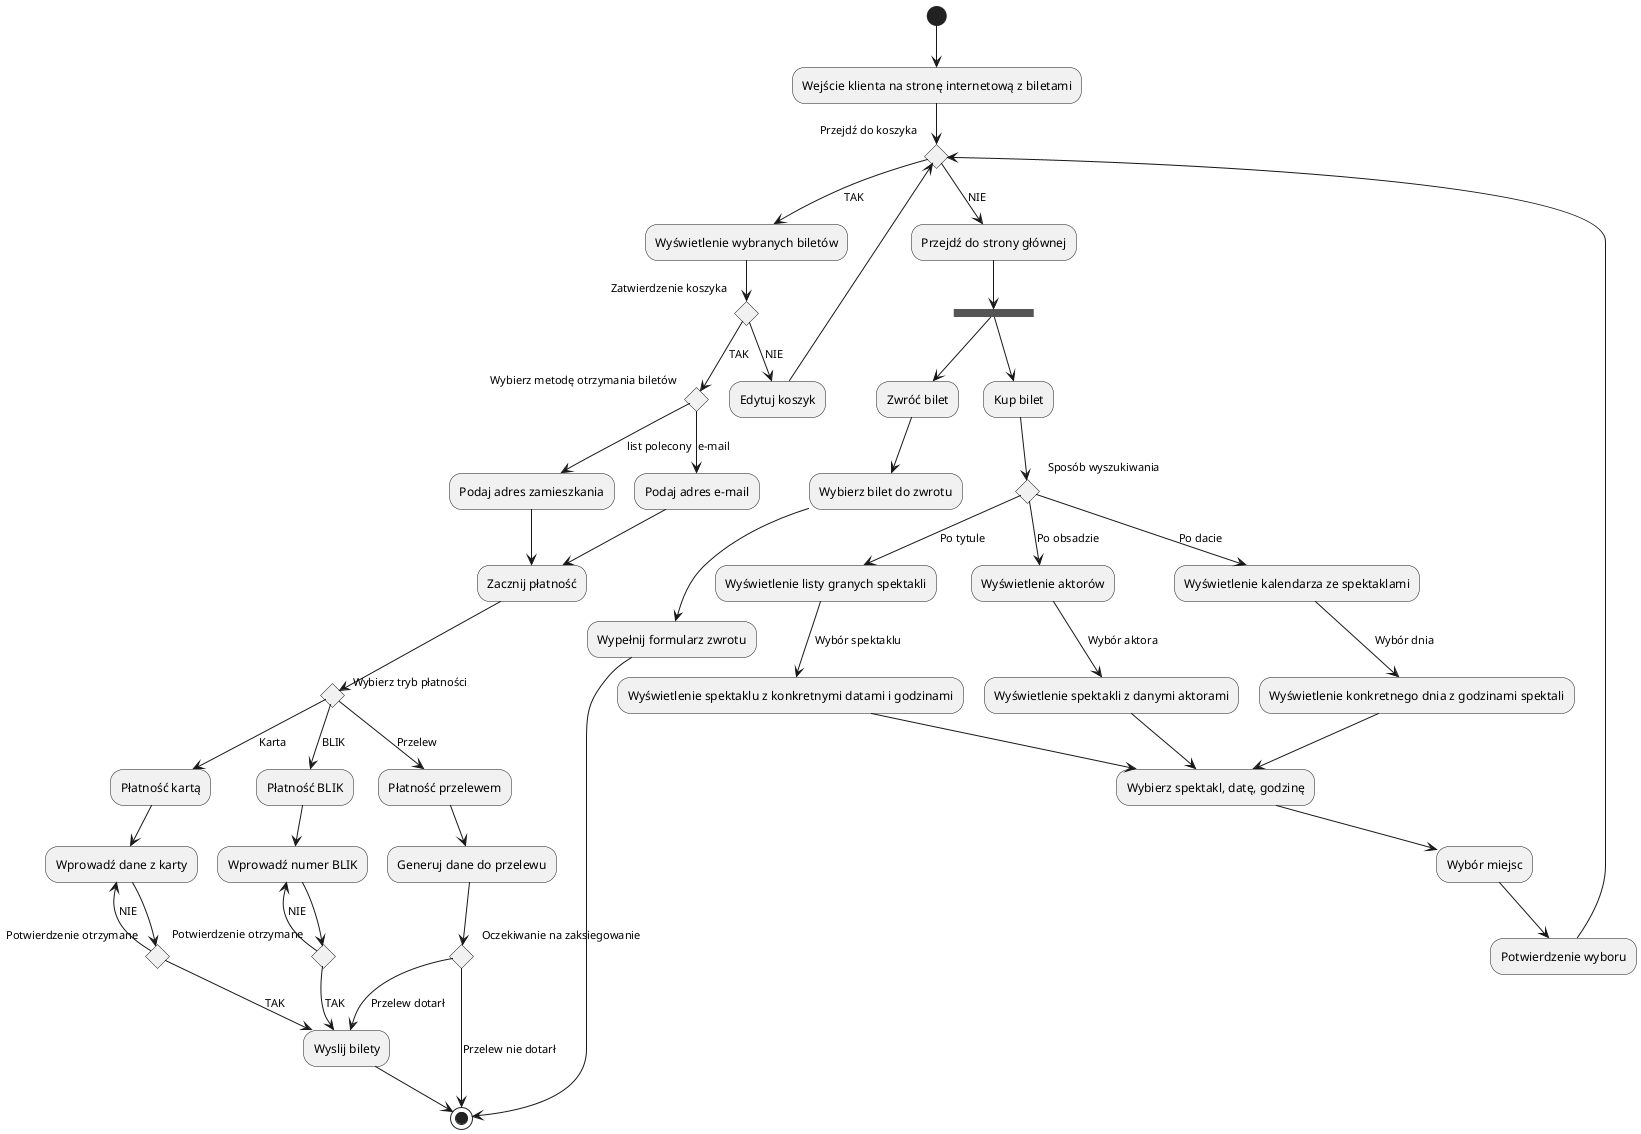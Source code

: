 @startuml ActivityDiagram

(*) --> "Wejście klienta na stronę internetową z biletami"
if "Przejdź do koszyka" as if1 then 
  --> [TAK] "Wyświetlenie wybranych biletów"
  --> if "Zatwierdzenie koszyka" as if2 then
    --> [TAK] if "Wybierz metodę otrzymania biletów" as if5 then
      --> [e-mail] "Podaj adres e-mail"
      --> "Zacznij płatność"
    else
      --> [list polecony] "Podaj adres zamieszkania"
      --> "Zacznij płatność"
    endif
    --> if "Wybierz tryb płatności" as if3 then
      --> [Karta] "Płatność kartą"
      --> "Wprowadź dane z karty"
      --> if "Potwierdzenie otrzymane" as if8 then
        --> [TAK] "Wyslij bilety"
        else
        --> [NIE] "Wprowadź dane z karty"
      endif
      else 
      --> [Przelew] "Płatność przelewem"
      --> "Generuj dane do przelewu"
      --> if "Oczekiwanie na zaksiegowanie" as if7 then
        --> [Przelew dotarł] "Wyslij bilety"
      else
        --> [Przelew nie dotarł] (*)
      endif
      else
      --> [BLIK] "Płatność BLIK"
      --> "Wprowadź numer BLIK"
      
      --> if "Potwierdzenie otrzymane" as if4 then
        --> [TAK] "Wyslij bilety"
        --> (*)
        else
        --> [NIE] "Wprowadź numer BLIK"
      endif
    endif
  
  else 
    --> [NIE] "Edytuj koszyk"
    --> if1
  endif
  


else 
  --> [NIE] "Przejdź do strony głównej"
  --> === B1 ===
  === B1 === --> "Kup bilet"
  --> if "Sposób wyszukiwania" as if6 then 
    --> [Po dacie] "Wyświetlenie kalendarza ze spektaklami"
    --> [Wybór dnia] "Wyświetlenie konkretnego dnia z godzinami spektali"
    --> "Wybierz spektakl, datę, godzinę"
  else
    --> [Po tytule] "Wyświetlenie listy granych spektakli"
    --> [Wybór spektaklu] "Wyświetlenie spektaklu z konkretnymi datami i godzinami"
    --> "Wybierz spektakl, datę, godzinę"
  else
    --> [Po obsadzie] "Wyświetlenie aktorów"
    --> [Wybór aktora] "Wyświetlenie spektakli z danymi aktorami"
    --> "Wybierz spektakl, datę, godzinę"
  endif


  --> "Wybór miejsc"
  --> "Potwierdzenie wyboru"
  --> if1

  === B1 === --> "Zwróć bilet"
  --> "Wybierz bilet do zwrotu"
  --> "Wypełnij formularz zwrotu"
  --> (*)
endif

@enduml